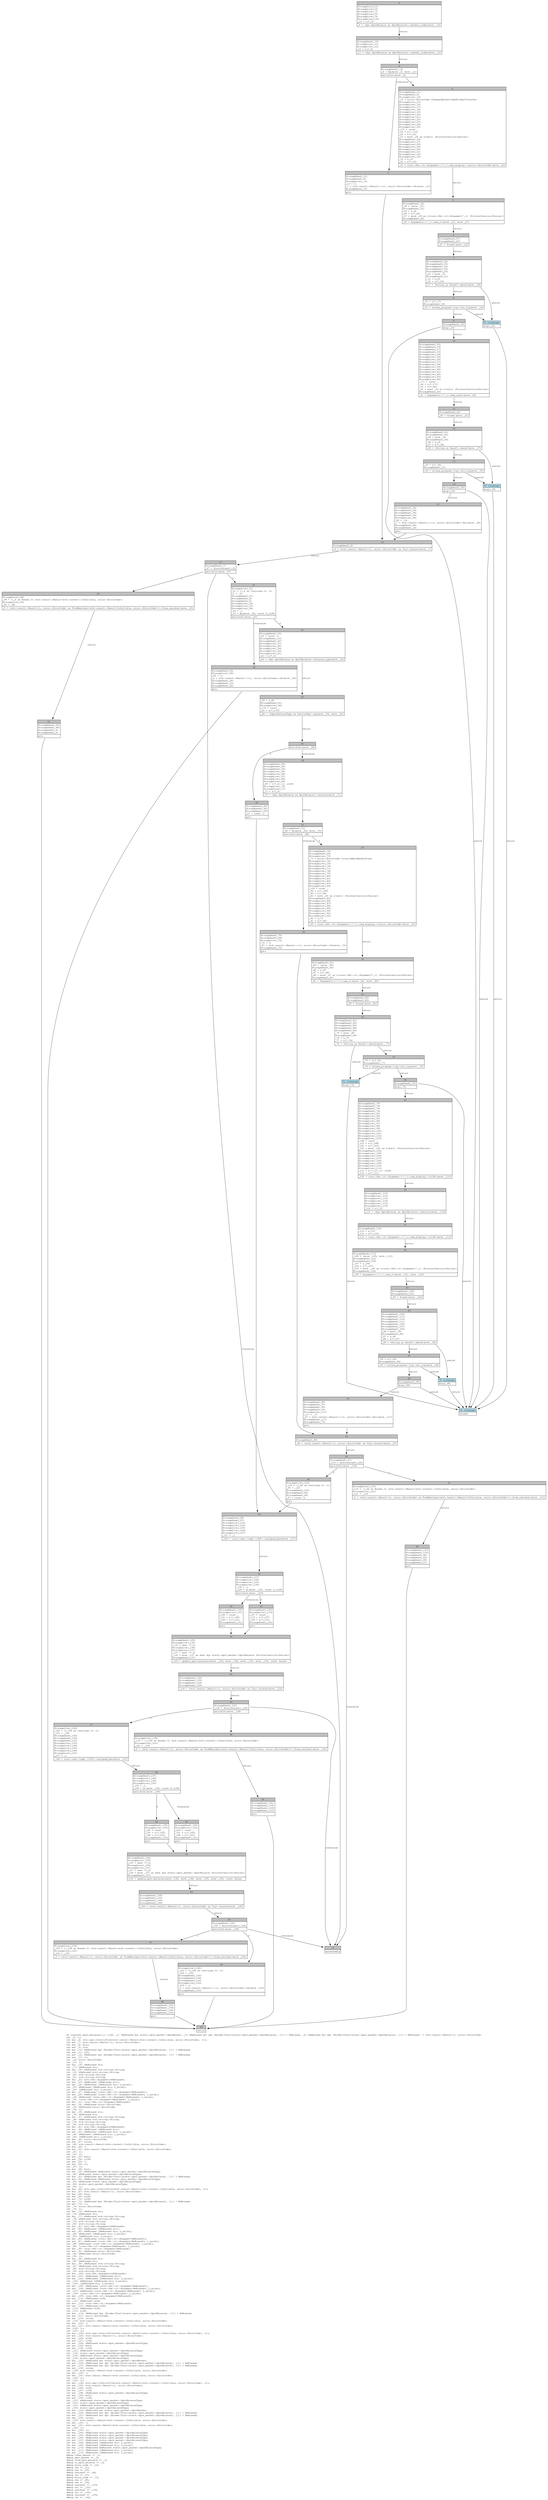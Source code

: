 digraph Mir_0_796 {
    graph [fontname="Courier, monospace"];
    node [fontname="Courier, monospace"];
    edge [fontname="Courier, monospace"];
    label=<fn transfer_spot_balances(_1: i128, _2: &amp;ReErased mut state::spot_market::SpotMarket, _3: &amp;ReErased mut dyn [Binder(Trait(state::spot_market::SpotBalance), [])] + ReErased, _4: &amp;ReErased mut dyn [Binder(Trait(state::spot_market::SpotBalance), [])] + ReErased) -&gt; std::result::Result&lt;(), error::ErrorCode&gt;<br align="left"/>let _5: ();<br align="left"/>let mut _6: std::ops::ControlFlow&lt;std::result::Result&lt;std::convert::Infallible, error::ErrorCode&gt;, ()&gt;;<br align="left"/>let mut _7: std::result::Result&lt;(), error::ErrorCode&gt;;<br align="left"/>let mut _8: bool;<br align="left"/>let mut _9: u16;<br align="left"/>let mut _10: &amp;ReErased dyn [Binder(Trait(state::spot_market::SpotBalance), [])] + ReErased;<br align="left"/>let mut _11: u16;<br align="left"/>let mut _12: &amp;ReErased dyn [Binder(Trait(state::spot_market::SpotBalance), [])] + ReErased;<br align="left"/>let mut _13: ();<br align="left"/>let _14: error::ErrorCode;<br align="left"/>let _15: ();<br align="left"/>let mut _16: &amp;ReErased str;<br align="left"/>let _17: &amp;ReErased str;<br align="left"/>let mut _18: &amp;ReErased std::string::String;<br align="left"/>let _19: &amp;ReErased std::string::String;<br align="left"/>let _20: std::string::String;<br align="left"/>let _21: std::string::String;<br align="left"/>let mut _22: std::fmt::Arguments&lt;ReErased&gt;;<br align="left"/>let mut _23: &amp;ReErased [&amp;ReErased str];<br align="left"/>let mut _24: &amp;ReErased [&amp;ReErased str; 2_usize];<br align="left"/>let _25: &amp;ReErased [&amp;ReErased str; 2_usize];<br align="left"/>let _26: [&amp;ReErased str; 2_usize];<br align="left"/>let mut _27: &amp;ReErased [core::fmt::rt::Argument&lt;ReErased&gt;];<br align="left"/>let mut _28: &amp;ReErased [core::fmt::rt::Argument&lt;ReErased&gt;; 1_usize];<br align="left"/>let _29: &amp;ReErased [core::fmt::rt::Argument&lt;ReErased&gt;; 1_usize];<br align="left"/>let _30: [core::fmt::rt::Argument&lt;ReErased&gt;; 1_usize];<br align="left"/>let mut _31: core::fmt::rt::Argument&lt;ReErased&gt;;<br align="left"/>let mut _32: &amp;ReErased error::ErrorCode;<br align="left"/>let _33: &amp;ReErased error::ErrorCode;<br align="left"/>let _34: ();<br align="left"/>let mut _35: &amp;ReErased str;<br align="left"/>let _36: &amp;ReErased str;<br align="left"/>let mut _37: &amp;ReErased std::string::String;<br align="left"/>let _38: &amp;ReErased std::string::String;<br align="left"/>let _39: std::string::String;<br align="left"/>let _40: std::string::String;<br align="left"/>let mut _41: std::fmt::Arguments&lt;ReErased&gt;;<br align="left"/>let mut _42: &amp;ReErased [&amp;ReErased str];<br align="left"/>let mut _43: &amp;ReErased [&amp;ReErased str; 1_usize];<br align="left"/>let _44: &amp;ReErased [&amp;ReErased str; 1_usize];<br align="left"/>let _45: [&amp;ReErased str; 1_usize];<br align="left"/>let mut _46: error::ErrorCode;<br align="left"/>let mut _47: isize;<br align="left"/>let _48: std::result::Result&lt;std::convert::Infallible, error::ErrorCode&gt;;<br align="left"/>let mut _49: !;<br align="left"/>let mut _50: std::result::Result&lt;std::convert::Infallible, error::ErrorCode&gt;;<br align="left"/>let _51: ();<br align="left"/>let _52: ();<br align="left"/>let mut _53: bool;<br align="left"/>let mut _54: i128;<br align="left"/>let mut _55: !;<br align="left"/>let mut _56: ();<br align="left"/>let _57: ();<br align="left"/>let mut _58: bool;<br align="left"/>let mut _59: &amp;ReErased &amp;ReErased state::spot_market::SpotBalanceType;<br align="left"/>let _60: &amp;ReErased state::spot_market::SpotBalanceType;<br align="left"/>let mut _61: &amp;ReErased dyn [Binder(Trait(state::spot_market::SpotBalance), [])] + ReErased;<br align="left"/>let mut _62: &amp;ReErased &amp;ReErased state::spot_market::SpotBalanceType;<br align="left"/>let _63: &amp;ReErased state::spot_market::SpotBalanceType;<br align="left"/>let _64: state::spot_market::SpotBalanceType;<br align="left"/>let _65: ();<br align="left"/>let mut _66: std::ops::ControlFlow&lt;std::result::Result&lt;std::convert::Infallible, error::ErrorCode&gt;, ()&gt;;<br align="left"/>let mut _67: std::result::Result&lt;(), error::ErrorCode&gt;;<br align="left"/>let mut _68: bool;<br align="left"/>let mut _69: u128;<br align="left"/>let mut _70: u128;<br align="left"/>let mut _71: &amp;ReErased dyn [Binder(Trait(state::spot_market::SpotBalance), [])] + ReErased;<br align="left"/>let mut _72: ();<br align="left"/>let _73: error::ErrorCode;<br align="left"/>let _74: ();<br align="left"/>let mut _75: &amp;ReErased str;<br align="left"/>let _76: &amp;ReErased str;<br align="left"/>let mut _77: &amp;ReErased std::string::String;<br align="left"/>let _78: &amp;ReErased std::string::String;<br align="left"/>let _79: std::string::String;<br align="left"/>let _80: std::string::String;<br align="left"/>let mut _81: std::fmt::Arguments&lt;ReErased&gt;;<br align="left"/>let mut _82: &amp;ReErased [&amp;ReErased str];<br align="left"/>let mut _83: &amp;ReErased [&amp;ReErased str; 2_usize];<br align="left"/>let _84: &amp;ReErased [&amp;ReErased str; 2_usize];<br align="left"/>let _85: [&amp;ReErased str; 2_usize];<br align="left"/>let mut _86: &amp;ReErased [core::fmt::rt::Argument&lt;ReErased&gt;];<br align="left"/>let mut _87: &amp;ReErased [core::fmt::rt::Argument&lt;ReErased&gt;; 1_usize];<br align="left"/>let _88: &amp;ReErased [core::fmt::rt::Argument&lt;ReErased&gt;; 1_usize];<br align="left"/>let _89: [core::fmt::rt::Argument&lt;ReErased&gt;; 1_usize];<br align="left"/>let mut _90: core::fmt::rt::Argument&lt;ReErased&gt;;<br align="left"/>let mut _91: &amp;ReErased error::ErrorCode;<br align="left"/>let _92: &amp;ReErased error::ErrorCode;<br align="left"/>let _93: ();<br align="left"/>let mut _94: &amp;ReErased str;<br align="left"/>let _95: &amp;ReErased str;<br align="left"/>let mut _96: &amp;ReErased std::string::String;<br align="left"/>let _97: &amp;ReErased std::string::String;<br align="left"/>let _98: std::string::String;<br align="left"/>let _99: std::string::String;<br align="left"/>let mut _100: std::fmt::Arguments&lt;ReErased&gt;;<br align="left"/>let mut _101: &amp;ReErased [&amp;ReErased str];<br align="left"/>let mut _102: &amp;ReErased [&amp;ReErased str; 2_usize];<br align="left"/>let _103: &amp;ReErased [&amp;ReErased str; 2_usize];<br align="left"/>let _104: [&amp;ReErased str; 2_usize];<br align="left"/>let mut _105: &amp;ReErased [core::fmt::rt::Argument&lt;ReErased&gt;];<br align="left"/>let mut _106: &amp;ReErased [core::fmt::rt::Argument&lt;ReErased&gt;; 2_usize];<br align="left"/>let _107: &amp;ReErased [core::fmt::rt::Argument&lt;ReErased&gt;; 2_usize];<br align="left"/>let _108: [core::fmt::rt::Argument&lt;ReErased&gt;; 2_usize];<br align="left"/>let mut _109: core::fmt::rt::Argument&lt;ReErased&gt;;<br align="left"/>let mut _110: &amp;ReErased u128;<br align="left"/>let _111: &amp;ReErased u128;<br align="left"/>let mut _112: core::fmt::rt::Argument&lt;ReErased&gt;;<br align="left"/>let mut _113: &amp;ReErased u128;<br align="left"/>let _114: &amp;ReErased u128;<br align="left"/>let _115: u128;<br align="left"/>let mut _116: &amp;ReErased dyn [Binder(Trait(state::spot_market::SpotBalance), [])] + ReErased;<br align="left"/>let mut _117: error::ErrorCode;<br align="left"/>let mut _118: isize;<br align="left"/>let _119: std::result::Result&lt;std::convert::Infallible, error::ErrorCode&gt;;<br align="left"/>let mut _120: !;<br align="left"/>let mut _121: std::result::Result&lt;std::convert::Infallible, error::ErrorCode&gt;;<br align="left"/>let _122: ();<br align="left"/>let _123: ();<br align="left"/>let mut _124: std::ops::ControlFlow&lt;std::result::Result&lt;std::convert::Infallible, error::ErrorCode&gt;, ()&gt;;<br align="left"/>let mut _125: std::result::Result&lt;(), error::ErrorCode&gt;;<br align="left"/>let mut _126: u128;<br align="left"/>let mut _127: i128;<br align="left"/>let mut _128: &amp;ReErased state::spot_market::SpotBalanceType;<br align="left"/>let mut _129: bool;<br align="left"/>let mut _130: i128;<br align="left"/>let _131: &amp;ReErased state::spot_market::SpotBalanceType;<br align="left"/>let _132: state::spot_market::SpotBalanceType;<br align="left"/>let _133: &amp;ReErased state::spot_market::SpotBalanceType;<br align="left"/>let _134: state::spot_market::SpotBalanceType;<br align="left"/>let mut _135: &amp;ReErased mut state::spot_market::SpotMarket;<br align="left"/>let mut _136: &amp;ReErased mut dyn [Binder(Trait(state::spot_market::SpotBalance), [])] + ReErased;<br align="left"/>let mut _137: &amp;ReErased mut dyn [Binder(Trait(state::spot_market::SpotBalance), [])] + ReErased;<br align="left"/>let mut _138: isize;<br align="left"/>let _139: std::result::Result&lt;std::convert::Infallible, error::ErrorCode&gt;;<br align="left"/>let mut _140: !;<br align="left"/>let mut _141: std::result::Result&lt;std::convert::Infallible, error::ErrorCode&gt;;<br align="left"/>let _142: ();<br align="left"/>let _143: ();<br align="left"/>let mut _144: std::ops::ControlFlow&lt;std::result::Result&lt;std::convert::Infallible, error::ErrorCode&gt;, ()&gt;;<br align="left"/>let mut _145: std::result::Result&lt;(), error::ErrorCode&gt;;<br align="left"/>let mut _146: u128;<br align="left"/>let mut _147: i128;<br align="left"/>let mut _148: &amp;ReErased state::spot_market::SpotBalanceType;<br align="left"/>let mut _149: bool;<br align="left"/>let mut _150: i128;<br align="left"/>let _151: &amp;ReErased state::spot_market::SpotBalanceType;<br align="left"/>let _152: state::spot_market::SpotBalanceType;<br align="left"/>let _153: &amp;ReErased state::spot_market::SpotBalanceType;<br align="left"/>let _154: state::spot_market::SpotBalanceType;<br align="left"/>let mut _155: &amp;ReErased mut state::spot_market::SpotMarket;<br align="left"/>let mut _156: &amp;ReErased mut dyn [Binder(Trait(state::spot_market::SpotBalance), [])] + ReErased;<br align="left"/>let mut _157: &amp;ReErased mut dyn [Binder(Trait(state::spot_market::SpotBalance), [])] + ReErased;<br align="left"/>let mut _158: isize;<br align="left"/>let _159: std::result::Result&lt;std::convert::Infallible, error::ErrorCode&gt;;<br align="left"/>let mut _160: !;<br align="left"/>let mut _161: std::result::Result&lt;std::convert::Infallible, error::ErrorCode&gt;;<br align="left"/>let _162: ();<br align="left"/>let mut _163: ();<br align="left"/>let mut _164: &amp;ReErased state::spot_market::SpotBalanceType;<br align="left"/>let mut _165: &amp;ReErased state::spot_market::SpotBalanceType;<br align="left"/>let mut _166: &amp;ReErased state::spot_market::SpotBalanceType;<br align="left"/>let mut _167: &amp;ReErased state::spot_market::SpotBalanceType;<br align="left"/>let mut _168: &amp;ReErased [&amp;ReErased str; 2_usize];<br align="left"/>let mut _169: &amp;ReErased [&amp;ReErased str; 2_usize];<br align="left"/>let mut _170: &amp;ReErased &amp;ReErased state::spot_market::SpotBalanceType;<br align="left"/>let mut _171: &amp;ReErased [&amp;ReErased str; 1_usize];<br align="left"/>let mut _172: &amp;ReErased [&amp;ReErased str; 2_usize];<br align="left"/>debug token_amount =&gt; _1;<br align="left"/>debug spot_market =&gt; _2;<br align="left"/>debug from_spot_balance =&gt; _3;<br align="left"/>debug to_spot_balance =&gt; _4;<br align="left"/>debug error_code =&gt; _14;<br align="left"/>debug res =&gt; _21;<br align="left"/>debug res =&gt; _40;<br align="left"/>debug residual =&gt; _48;<br align="left"/>debug val =&gt; _51;<br align="left"/>debug error_code =&gt; _73;<br align="left"/>debug res =&gt; _80;<br align="left"/>debug res =&gt; _99;<br align="left"/>debug residual =&gt; _119;<br align="left"/>debug val =&gt; _122;<br align="left"/>debug residual =&gt; _139;<br align="left"/>debug val =&gt; _142;<br align="left"/>debug residual =&gt; _159;<br align="left"/>debug val =&gt; _162;<br align="left"/>>;
    bb0__0_796 [shape="none", label=<<table border="0" cellborder="1" cellspacing="0"><tr><td bgcolor="gray" align="center" colspan="1">0</td></tr><tr><td align="left" balign="left">StorageLive(_5)<br/>StorageLive(_6)<br/>StorageLive(_7)<br/>StorageLive(_8)<br/>StorageLive(_9)<br/>StorageLive(_10)<br/>_10 = &amp;(*_3)<br/></td></tr><tr><td align="left">_9 = &lt;dyn SpotBalance as SpotBalance&gt;::market_index(move _10)</td></tr></table>>];
    bb1__0_796 [shape="none", label=<<table border="0" cellborder="1" cellspacing="0"><tr><td bgcolor="gray" align="center" colspan="1">1</td></tr><tr><td align="left" balign="left">StorageDead(_10)<br/>StorageLive(_11)<br/>StorageLive(_12)<br/>_12 = &amp;(*_4)<br/></td></tr><tr><td align="left">_11 = &lt;dyn SpotBalance as SpotBalance&gt;::market_index(move _12)</td></tr></table>>];
    bb2__0_796 [shape="none", label=<<table border="0" cellborder="1" cellspacing="0"><tr><td bgcolor="gray" align="center" colspan="1">2</td></tr><tr><td align="left" balign="left">StorageDead(_12)<br/>_8 = Eq(move _9, move _11)<br/></td></tr><tr><td align="left">switchInt(move _8)</td></tr></table>>];
    bb3__0_796 [shape="none", label=<<table border="0" cellborder="1" cellspacing="0"><tr><td bgcolor="gray" align="center" colspan="1">3</td></tr><tr><td align="left" balign="left">StorageDead(_11)<br/>StorageDead(_9)<br/>StorageLive(_13)<br/>_13 = ()<br/>_7 = std::result::Result::&lt;(), error::ErrorCode&gt;::Ok(move _13)<br/>StorageDead(_13)<br/></td></tr><tr><td align="left">goto</td></tr></table>>];
    bb4__0_796 [shape="none", label=<<table border="0" cellborder="1" cellspacing="0"><tr><td bgcolor="gray" align="center" colspan="1">4</td></tr><tr><td align="left" balign="left">StorageDead(_11)<br/>StorageDead(_9)<br/>StorageLive(_14)<br/>_14 = error::ErrorCode::UnequalMarketIndexForSpotTransfer<br/>StorageLive(_15)<br/>StorageLive(_16)<br/>StorageLive(_17)<br/>StorageLive(_18)<br/>StorageLive(_19)<br/>StorageLive(_20)<br/>StorageLive(_21)<br/>StorageLive(_22)<br/>StorageLive(_23)<br/>StorageLive(_24)<br/>StorageLive(_25)<br/>_172 = const _<br/>_25 = &amp;(*_172)<br/>_24 = &amp;(*_25)<br/>_23 = move _24 as &amp;[&amp;str] (PointerCoercion(Unsize))<br/>StorageDead(_24)<br/>StorageLive(_27)<br/>StorageLive(_28)<br/>StorageLive(_29)<br/>StorageLive(_30)<br/>StorageLive(_31)<br/>StorageLive(_32)<br/>StorageLive(_33)<br/>_33 = &amp;_14<br/>_32 = &amp;(*_33)<br/></td></tr><tr><td align="left">_31 = core::fmt::rt::Argument::&lt;'_&gt;::new_display::&lt;error::ErrorCode&gt;(move _32)</td></tr></table>>];
    bb5__0_796 [shape="none", label=<<table border="0" cellborder="1" cellspacing="0"><tr><td bgcolor="gray" align="center" colspan="1">5</td></tr><tr><td align="left" balign="left">StorageDead(_32)<br/>_30 = [move _31]<br/>StorageDead(_31)<br/>_29 = &amp;_30<br/>_28 = &amp;(*_29)<br/>_27 = move _28 as &amp;[core::fmt::rt::Argument&lt;'_&gt;] (PointerCoercion(Unsize))<br/>StorageDead(_28)<br/></td></tr><tr><td align="left">_22 = Arguments::&lt;'_&gt;::new_v1(move _23, move _27)</td></tr></table>>];
    bb6__0_796 [shape="none", label=<<table border="0" cellborder="1" cellspacing="0"><tr><td bgcolor="gray" align="center" colspan="1">6</td></tr><tr><td align="left" balign="left">StorageDead(_27)<br/>StorageDead(_23)<br/></td></tr><tr><td align="left">_21 = format(move _22)</td></tr></table>>];
    bb7__0_796 [shape="none", label=<<table border="0" cellborder="1" cellspacing="0"><tr><td bgcolor="gray" align="center" colspan="1">7</td></tr><tr><td align="left" balign="left">StorageDead(_22)<br/>StorageDead(_33)<br/>StorageDead(_30)<br/>StorageDead(_29)<br/>StorageDead(_25)<br/>_20 = move _21<br/>StorageDead(_21)<br/>_19 = &amp;_20<br/>_18 = &amp;(*_19)<br/></td></tr><tr><td align="left">_17 = &lt;String as Deref&gt;::deref(move _18)</td></tr></table>>];
    bb8__0_796 [shape="none", label=<<table border="0" cellborder="1" cellspacing="0"><tr><td bgcolor="gray" align="center" colspan="1">8</td></tr><tr><td align="left" balign="left">_16 = &amp;(*_17)<br/>StorageDead(_18)<br/></td></tr><tr><td align="left">_15 = solana_program::log::sol_log(move _16)</td></tr></table>>];
    bb9__0_796 [shape="none", label=<<table border="0" cellborder="1" cellspacing="0"><tr><td bgcolor="gray" align="center" colspan="1">9</td></tr><tr><td align="left" balign="left">StorageDead(_16)<br/></td></tr><tr><td align="left">drop(_20)</td></tr></table>>];
    bb10__0_796 [shape="none", label=<<table border="0" cellborder="1" cellspacing="0"><tr><td bgcolor="gray" align="center" colspan="1">10</td></tr><tr><td align="left" balign="left">StorageDead(_20)<br/>StorageDead(_19)<br/>StorageDead(_17)<br/>StorageDead(_15)<br/>StorageLive(_34)<br/>StorageLive(_35)<br/>StorageLive(_36)<br/>StorageLive(_37)<br/>StorageLive(_38)<br/>StorageLive(_39)<br/>StorageLive(_40)<br/>StorageLive(_41)<br/>StorageLive(_42)<br/>StorageLive(_43)<br/>StorageLive(_44)<br/>_171 = const _<br/>_44 = &amp;(*_171)<br/>_43 = &amp;(*_44)<br/>_42 = move _43 as &amp;[&amp;str] (PointerCoercion(Unsize))<br/>StorageDead(_43)<br/></td></tr><tr><td align="left">_41 = Arguments::&lt;'_&gt;::new_const(move _42)</td></tr></table>>];
    bb11__0_796 [shape="none", label=<<table border="0" cellborder="1" cellspacing="0"><tr><td bgcolor="gray" align="center" colspan="1">11</td></tr><tr><td align="left" balign="left">StorageDead(_42)<br/></td></tr><tr><td align="left">_40 = format(move _41)</td></tr></table>>];
    bb12__0_796 [shape="none", label=<<table border="0" cellborder="1" cellspacing="0"><tr><td bgcolor="gray" align="center" colspan="1">12</td></tr><tr><td align="left" balign="left">StorageDead(_41)<br/>StorageDead(_44)<br/>_39 = move _40<br/>StorageDead(_40)<br/>_38 = &amp;_39<br/>_37 = &amp;(*_38)<br/></td></tr><tr><td align="left">_36 = &lt;String as Deref&gt;::deref(move _37)</td></tr></table>>];
    bb13__0_796 [shape="none", label=<<table border="0" cellborder="1" cellspacing="0"><tr><td bgcolor="gray" align="center" colspan="1">13</td></tr><tr><td align="left" balign="left">_35 = &amp;(*_36)<br/>StorageDead(_37)<br/></td></tr><tr><td align="left">_34 = solana_program::log::sol_log(move _35)</td></tr></table>>];
    bb14__0_796 [shape="none", label=<<table border="0" cellborder="1" cellspacing="0"><tr><td bgcolor="gray" align="center" colspan="1">14</td></tr><tr><td align="left" balign="left">StorageDead(_35)<br/></td></tr><tr><td align="left">drop(_39)</td></tr></table>>];
    bb15__0_796 [shape="none", label=<<table border="0" cellborder="1" cellspacing="0"><tr><td bgcolor="gray" align="center" colspan="1">15</td></tr><tr><td align="left" balign="left">StorageDead(_39)<br/>StorageDead(_38)<br/>StorageDead(_36)<br/>StorageDead(_34)<br/>StorageLive(_46)<br/>_46 = _14<br/>_7 = std::result::Result::&lt;(), error::ErrorCode&gt;::Err(move _46)<br/>StorageDead(_46)<br/>StorageDead(_14)<br/></td></tr><tr><td align="left">goto</td></tr></table>>];
    bb16__0_796 [shape="none", label=<<table border="0" cellborder="1" cellspacing="0"><tr><td bgcolor="gray" align="center" colspan="1">16</td></tr><tr><td align="left" balign="left">StorageDead(_8)<br/></td></tr><tr><td align="left">_6 = &lt;std::result::Result&lt;(), error::ErrorCode&gt; as Try&gt;::branch(move _7)</td></tr></table>>];
    bb17__0_796 [shape="none", label=<<table border="0" cellborder="1" cellspacing="0"><tr><td bgcolor="gray" align="center" colspan="1">17</td></tr><tr><td align="left" balign="left">StorageDead(_7)<br/>_47 = discriminant(_6)<br/></td></tr><tr><td align="left">switchInt(move _47)</td></tr></table>>];
    bb18__0_796 [shape="none", label=<<table border="0" cellborder="1" cellspacing="0"><tr><td bgcolor="gray" align="center" colspan="1">18</td></tr><tr><td align="left" balign="left">StorageLive(_51)<br/>_51 = ((_6 as Continue).0: ())<br/>_5 = _51<br/>StorageDead(_51)<br/>StorageDead(_6)<br/>StorageDead(_5)<br/>StorageLive(_52)<br/>StorageLive(_53)<br/>StorageLive(_54)<br/>_54 = _1<br/>_53 = Eq(move _54, const 0_i128)<br/></td></tr><tr><td align="left">switchInt(move _53)</td></tr></table>>];
    bb19__0_796 [shape="none", label=<<table border="0" cellborder="1" cellspacing="0"><tr><td bgcolor="gray" align="center" colspan="1">19</td></tr><tr><td align="left">unreachable</td></tr></table>>];
    bb20__0_796 [shape="none", label=<<table border="0" cellborder="1" cellspacing="0"><tr><td bgcolor="gray" align="center" colspan="1">20</td></tr><tr><td align="left" balign="left">StorageLive(_48)<br/>_48 = ((_6 as Break).0: std::result::Result&lt;std::convert::Infallible, error::ErrorCode&gt;)<br/>StorageLive(_50)<br/>_50 = _48<br/></td></tr><tr><td align="left">_0 = &lt;std::result::Result&lt;(), error::ErrorCode&gt; as FromResidual&lt;std::result::Result&lt;Infallible, error::ErrorCode&gt;&gt;&gt;::from_residual(move _50)</td></tr></table>>];
    bb21__0_796 [shape="none", label=<<table border="0" cellborder="1" cellspacing="0"><tr><td bgcolor="gray" align="center" colspan="1">21</td></tr><tr><td align="left" balign="left">StorageDead(_50)<br/>StorageDead(_48)<br/>StorageDead(_6)<br/>StorageDead(_5)<br/></td></tr><tr><td align="left">goto</td></tr></table>>];
    bb22__0_796 [shape="none", label=<<table border="0" cellborder="1" cellspacing="0"><tr><td bgcolor="gray" align="center" colspan="1">22</td></tr><tr><td align="left" balign="left">StorageDead(_54)<br/>StorageLive(_56)<br/>_56 = ()<br/>_0 = std::result::Result::&lt;(), error::ErrorCode&gt;::Ok(move _56)<br/>StorageDead(_56)<br/>StorageDead(_53)<br/>StorageDead(_52)<br/></td></tr><tr><td align="left">goto</td></tr></table>>];
    bb23__0_796 [shape="none", label=<<table border="0" cellborder="1" cellspacing="0"><tr><td bgcolor="gray" align="center" colspan="1">23</td></tr><tr><td align="left" balign="left">StorageDead(_54)<br/>_52 = const ()<br/>StorageDead(_53)<br/>StorageDead(_52)<br/>StorageLive(_57)<br/>StorageLive(_58)<br/>StorageLive(_59)<br/>StorageLive(_60)<br/>StorageLive(_61)<br/>_61 = &amp;(*_3)<br/></td></tr><tr><td align="left">_60 = &lt;dyn SpotBalance as SpotBalance&gt;::balance_type(move _61)</td></tr></table>>];
    bb24__0_796 [shape="none", label=<<table border="0" cellborder="1" cellspacing="0"><tr><td bgcolor="gray" align="center" colspan="1">24</td></tr><tr><td align="left" balign="left">_59 = &amp;_60<br/>StorageDead(_61)<br/>StorageLive(_62)<br/>_170 = const _<br/>_62 = &amp;(*_170)<br/></td></tr><tr><td align="left">_58 = &lt;&amp;SpotBalanceType as PartialEq&gt;::eq(move _59, move _62)</td></tr></table>>];
    bb25__0_796 [shape="none", label=<<table border="0" cellborder="1" cellspacing="0"><tr><td bgcolor="gray" align="center" colspan="1">25</td></tr><tr><td align="left">switchInt(move _58)</td></tr></table>>];
    bb26__0_796 [shape="none", label=<<table border="0" cellborder="1" cellspacing="0"><tr><td bgcolor="gray" align="center" colspan="1">26</td></tr><tr><td align="left" balign="left">StorageDead(_62)<br/>StorageDead(_60)<br/>StorageDead(_59)<br/>StorageLive(_65)<br/>StorageLive(_66)<br/>StorageLive(_67)<br/>StorageLive(_68)<br/>StorageLive(_69)<br/>_69 = ((*_2).11: u128)<br/>StorageLive(_70)<br/>StorageLive(_71)<br/>_71 = &amp;(*_3)<br/></td></tr><tr><td align="left">_70 = &lt;dyn SpotBalance as SpotBalance&gt;::balance(move _71)</td></tr></table>>];
    bb27__0_796 [shape="none", label=<<table border="0" cellborder="1" cellspacing="0"><tr><td bgcolor="gray" align="center" colspan="1">27</td></tr><tr><td align="left" balign="left">StorageDead(_71)<br/>_68 = Ge(move _69, move _70)<br/></td></tr><tr><td align="left">switchInt(move _68)</td></tr></table>>];
    bb28__0_796 [shape="none", label=<<table border="0" cellborder="1" cellspacing="0"><tr><td bgcolor="gray" align="center" colspan="1">28</td></tr><tr><td align="left" balign="left">StorageDead(_70)<br/>StorageDead(_69)<br/>StorageLive(_72)<br/>_72 = ()<br/>_67 = std::result::Result::&lt;(), error::ErrorCode&gt;::Ok(move _72)<br/>StorageDead(_72)<br/></td></tr><tr><td align="left">goto</td></tr></table>>];
    bb29__0_796 [shape="none", label=<<table border="0" cellborder="1" cellspacing="0"><tr><td bgcolor="gray" align="center" colspan="1">29</td></tr><tr><td align="left" balign="left">StorageDead(_70)<br/>StorageDead(_69)<br/>StorageLive(_73)<br/>_73 = error::ErrorCode::InvalidSpotMarketState<br/>StorageLive(_74)<br/>StorageLive(_75)<br/>StorageLive(_76)<br/>StorageLive(_77)<br/>StorageLive(_78)<br/>StorageLive(_79)<br/>StorageLive(_80)<br/>StorageLive(_81)<br/>StorageLive(_82)<br/>StorageLive(_83)<br/>StorageLive(_84)<br/>_169 = const _<br/>_84 = &amp;(*_169)<br/>_83 = &amp;(*_84)<br/>_82 = move _83 as &amp;[&amp;str] (PointerCoercion(Unsize))<br/>StorageDead(_83)<br/>StorageLive(_86)<br/>StorageLive(_87)<br/>StorageLive(_88)<br/>StorageLive(_89)<br/>StorageLive(_90)<br/>StorageLive(_91)<br/>StorageLive(_92)<br/>_92 = &amp;_73<br/>_91 = &amp;(*_92)<br/></td></tr><tr><td align="left">_90 = core::fmt::rt::Argument::&lt;'_&gt;::new_display::&lt;error::ErrorCode&gt;(move _91)</td></tr></table>>];
    bb30__0_796 [shape="none", label=<<table border="0" cellborder="1" cellspacing="0"><tr><td bgcolor="gray" align="center" colspan="1">30</td></tr><tr><td align="left" balign="left">StorageDead(_91)<br/>_89 = [move _90]<br/>StorageDead(_90)<br/>_88 = &amp;_89<br/>_87 = &amp;(*_88)<br/>_86 = move _87 as &amp;[core::fmt::rt::Argument&lt;'_&gt;] (PointerCoercion(Unsize))<br/>StorageDead(_87)<br/></td></tr><tr><td align="left">_81 = Arguments::&lt;'_&gt;::new_v1(move _82, move _86)</td></tr></table>>];
    bb31__0_796 [shape="none", label=<<table border="0" cellborder="1" cellspacing="0"><tr><td bgcolor="gray" align="center" colspan="1">31</td></tr><tr><td align="left" balign="left">StorageDead(_86)<br/>StorageDead(_82)<br/></td></tr><tr><td align="left">_80 = format(move _81)</td></tr></table>>];
    bb32__0_796 [shape="none", label=<<table border="0" cellborder="1" cellspacing="0"><tr><td bgcolor="gray" align="center" colspan="1">32</td></tr><tr><td align="left" balign="left">StorageDead(_81)<br/>StorageDead(_92)<br/>StorageDead(_89)<br/>StorageDead(_88)<br/>StorageDead(_84)<br/>_79 = move _80<br/>StorageDead(_80)<br/>_78 = &amp;_79<br/>_77 = &amp;(*_78)<br/></td></tr><tr><td align="left">_76 = &lt;String as Deref&gt;::deref(move _77)</td></tr></table>>];
    bb33__0_796 [shape="none", label=<<table border="0" cellborder="1" cellspacing="0"><tr><td bgcolor="gray" align="center" colspan="1">33</td></tr><tr><td align="left" balign="left">_75 = &amp;(*_76)<br/>StorageDead(_77)<br/></td></tr><tr><td align="left">_74 = solana_program::log::sol_log(move _75)</td></tr></table>>];
    bb34__0_796 [shape="none", label=<<table border="0" cellborder="1" cellspacing="0"><tr><td bgcolor="gray" align="center" colspan="1">34</td></tr><tr><td align="left" balign="left">StorageDead(_75)<br/></td></tr><tr><td align="left">drop(_79)</td></tr></table>>];
    bb35__0_796 [shape="none", label=<<table border="0" cellborder="1" cellspacing="0"><tr><td bgcolor="gray" align="center" colspan="1">35</td></tr><tr><td align="left" balign="left">StorageDead(_79)<br/>StorageDead(_78)<br/>StorageDead(_76)<br/>StorageDead(_74)<br/>StorageLive(_93)<br/>StorageLive(_94)<br/>StorageLive(_95)<br/>StorageLive(_96)<br/>StorageLive(_97)<br/>StorageLive(_98)<br/>StorageLive(_99)<br/>StorageLive(_100)<br/>StorageLive(_101)<br/>StorageLive(_102)<br/>StorageLive(_103)<br/>_168 = const _<br/>_103 = &amp;(*_168)<br/>_102 = &amp;(*_103)<br/>_101 = move _102 as &amp;[&amp;str] (PointerCoercion(Unsize))<br/>StorageDead(_102)<br/>StorageLive(_105)<br/>StorageLive(_106)<br/>StorageLive(_107)<br/>StorageLive(_108)<br/>StorageLive(_109)<br/>StorageLive(_110)<br/>StorageLive(_111)<br/>_111 = &amp;((*_2).11: u128)<br/>_110 = &amp;(*_111)<br/></td></tr><tr><td align="left">_109 = core::fmt::rt::Argument::&lt;'_&gt;::new_display::&lt;u128&gt;(move _110)</td></tr></table>>];
    bb36__0_796 [shape="none", label=<<table border="0" cellborder="1" cellspacing="0"><tr><td bgcolor="gray" align="center" colspan="1">36</td></tr><tr><td align="left" balign="left">StorageDead(_110)<br/>StorageLive(_112)<br/>StorageLive(_113)<br/>StorageLive(_114)<br/>StorageLive(_115)<br/>StorageLive(_116)<br/>_116 = &amp;(*_3)<br/></td></tr><tr><td align="left">_115 = &lt;dyn SpotBalance as SpotBalance&gt;::balance(move _116)</td></tr></table>>];
    bb37__0_796 [shape="none", label=<<table border="0" cellborder="1" cellspacing="0"><tr><td bgcolor="gray" align="center" colspan="1">37</td></tr><tr><td align="left" balign="left">StorageDead(_116)<br/>_114 = &amp;_115<br/>_113 = &amp;(*_114)<br/></td></tr><tr><td align="left">_112 = core::fmt::rt::Argument::&lt;'_&gt;::new_display::&lt;u128&gt;(move _113)</td></tr></table>>];
    bb38__0_796 [shape="none", label=<<table border="0" cellborder="1" cellspacing="0"><tr><td bgcolor="gray" align="center" colspan="1">38</td></tr><tr><td align="left" balign="left">StorageDead(_113)<br/>_108 = [move _109, move _112]<br/>StorageDead(_112)<br/>StorageDead(_109)<br/>_107 = &amp;_108<br/>_106 = &amp;(*_107)<br/>_105 = move _106 as &amp;[core::fmt::rt::Argument&lt;'_&gt;] (PointerCoercion(Unsize))<br/>StorageDead(_106)<br/></td></tr><tr><td align="left">_100 = Arguments::&lt;'_&gt;::new_v1(move _101, move _105)</td></tr></table>>];
    bb39__0_796 [shape="none", label=<<table border="0" cellborder="1" cellspacing="0"><tr><td bgcolor="gray" align="center" colspan="1">39</td></tr><tr><td align="left" balign="left">StorageDead(_105)<br/>StorageDead(_101)<br/></td></tr><tr><td align="left">_99 = format(move _100)</td></tr></table>>];
    bb40__0_796 [shape="none", label=<<table border="0" cellborder="1" cellspacing="0"><tr><td bgcolor="gray" align="center" colspan="1">40</td></tr><tr><td align="left" balign="left">StorageDead(_100)<br/>StorageDead(_115)<br/>StorageDead(_114)<br/>StorageDead(_111)<br/>StorageDead(_108)<br/>StorageDead(_107)<br/>StorageDead(_103)<br/>_98 = move _99<br/>StorageDead(_99)<br/>_97 = &amp;_98<br/>_96 = &amp;(*_97)<br/></td></tr><tr><td align="left">_95 = &lt;String as Deref&gt;::deref(move _96)</td></tr></table>>];
    bb41__0_796 [shape="none", label=<<table border="0" cellborder="1" cellspacing="0"><tr><td bgcolor="gray" align="center" colspan="1">41</td></tr><tr><td align="left" balign="left">_94 = &amp;(*_95)<br/>StorageDead(_96)<br/></td></tr><tr><td align="left">_93 = solana_program::log::sol_log(move _94)</td></tr></table>>];
    bb42__0_796 [shape="none", label=<<table border="0" cellborder="1" cellspacing="0"><tr><td bgcolor="gray" align="center" colspan="1">42</td></tr><tr><td align="left" balign="left">StorageDead(_94)<br/></td></tr><tr><td align="left">drop(_98)</td></tr></table>>];
    bb43__0_796 [shape="none", label=<<table border="0" cellborder="1" cellspacing="0"><tr><td bgcolor="gray" align="center" colspan="1">43</td></tr><tr><td align="left" balign="left">StorageDead(_98)<br/>StorageDead(_97)<br/>StorageDead(_95)<br/>StorageDead(_93)<br/>StorageLive(_117)<br/>_117 = _73<br/>_67 = std::result::Result::&lt;(), error::ErrorCode&gt;::Err(move _117)<br/>StorageDead(_117)<br/>StorageDead(_73)<br/></td></tr><tr><td align="left">goto</td></tr></table>>];
    bb44__0_796 [shape="none", label=<<table border="0" cellborder="1" cellspacing="0"><tr><td bgcolor="gray" align="center" colspan="1">44</td></tr><tr><td align="left" balign="left">StorageDead(_68)<br/></td></tr><tr><td align="left">_66 = &lt;std::result::Result&lt;(), error::ErrorCode&gt; as Try&gt;::branch(move _67)</td></tr></table>>];
    bb45__0_796 [shape="none", label=<<table border="0" cellborder="1" cellspacing="0"><tr><td bgcolor="gray" align="center" colspan="1">45</td></tr><tr><td align="left" balign="left">StorageDead(_67)<br/>_118 = discriminant(_66)<br/></td></tr><tr><td align="left">switchInt(move _118)</td></tr></table>>];
    bb46__0_796 [shape="none", label=<<table border="0" cellborder="1" cellspacing="0"><tr><td bgcolor="gray" align="center" colspan="1">46</td></tr><tr><td align="left" balign="left">StorageLive(_122)<br/>_122 = ((_66 as Continue).0: ())<br/>_65 = _122<br/>StorageDead(_122)<br/>StorageDead(_66)<br/>StorageDead(_65)<br/>_57 = const ()<br/></td></tr><tr><td align="left">goto</td></tr></table>>];
    bb47__0_796 [shape="none", label=<<table border="0" cellborder="1" cellspacing="0"><tr><td bgcolor="gray" align="center" colspan="1">47</td></tr><tr><td align="left" balign="left">StorageLive(_119)<br/>_119 = ((_66 as Break).0: std::result::Result&lt;std::convert::Infallible, error::ErrorCode&gt;)<br/>StorageLive(_121)<br/>_121 = _119<br/></td></tr><tr><td align="left">_0 = &lt;std::result::Result&lt;(), error::ErrorCode&gt; as FromResidual&lt;std::result::Result&lt;Infallible, error::ErrorCode&gt;&gt;&gt;::from_residual(move _121)</td></tr></table>>];
    bb48__0_796 [shape="none", label=<<table border="0" cellborder="1" cellspacing="0"><tr><td bgcolor="gray" align="center" colspan="1">48</td></tr><tr><td align="left" balign="left">StorageDead(_121)<br/>StorageDead(_119)<br/>StorageDead(_66)<br/>StorageDead(_65)<br/>StorageDead(_58)<br/>StorageDead(_57)<br/></td></tr><tr><td align="left">goto</td></tr></table>>];
    bb49__0_796 [shape="none", label=<<table border="0" cellborder="1" cellspacing="0"><tr><td bgcolor="gray" align="center" colspan="1">49</td></tr><tr><td align="left" balign="left">StorageDead(_62)<br/>StorageDead(_60)<br/>StorageDead(_59)<br/>_57 = const ()<br/></td></tr><tr><td align="left">goto</td></tr></table>>];
    bb50__0_796 [shape="none", label=<<table border="0" cellborder="1" cellspacing="0"><tr><td bgcolor="gray" align="center" colspan="1">50</td></tr><tr><td align="left" balign="left">StorageDead(_58)<br/>StorageDead(_57)<br/>StorageLive(_123)<br/>StorageLive(_124)<br/>StorageLive(_125)<br/>StorageLive(_126)<br/>StorageLive(_127)<br/>_127 = _1<br/></td></tr><tr><td align="left">_126 = core::num::&lt;impl i128&gt;::unsigned_abs(move _127)</td></tr></table>>];
    bb51__0_796 [shape="none", label=<<table border="0" cellborder="1" cellspacing="0"><tr><td bgcolor="gray" align="center" colspan="1">51</td></tr><tr><td align="left" balign="left">StorageDead(_127)<br/>StorageLive(_128)<br/>StorageLive(_129)<br/>StorageLive(_130)<br/>_130 = _1<br/>_129 = Lt(move _130, const 0_i128)<br/></td></tr><tr><td align="left">switchInt(move _129)</td></tr></table>>];
    bb52__0_796 [shape="none", label=<<table border="0" cellborder="1" cellspacing="0"><tr><td bgcolor="gray" align="center" colspan="1">52</td></tr><tr><td align="left" balign="left">StorageDead(_130)<br/>StorageLive(_131)<br/>_166 = const _<br/>_131 = &amp;(*_166)<br/>_128 = &amp;(*_131)<br/>StorageDead(_131)<br/></td></tr><tr><td align="left">goto</td></tr></table>>];
    bb53__0_796 [shape="none", label=<<table border="0" cellborder="1" cellspacing="0"><tr><td bgcolor="gray" align="center" colspan="1">53</td></tr><tr><td align="left" balign="left">StorageDead(_130)<br/>StorageLive(_133)<br/>_167 = const _<br/>_133 = &amp;(*_167)<br/>_128 = &amp;(*_133)<br/>StorageDead(_133)<br/></td></tr><tr><td align="left">goto</td></tr></table>>];
    bb54__0_796 [shape="none", label=<<table border="0" cellborder="1" cellspacing="0"><tr><td bgcolor="gray" align="center" colspan="1">54</td></tr><tr><td align="left" balign="left">StorageDead(_129)<br/>StorageLive(_135)<br/>_135 = &amp;mut (*_2)<br/>StorageLive(_136)<br/>StorageLive(_137)<br/>_137 = &amp;mut (*_3)<br/>_136 = move _137 as &amp;mut dyn state::spot_market::SpotBalance (PointerCoercion(Unsize))<br/>StorageDead(_137)<br/></td></tr><tr><td align="left">_125 = update_spot_balances(move _126, move _128, move _135, move _136, const false)</td></tr></table>>];
    bb55__0_796 [shape="none", label=<<table border="0" cellborder="1" cellspacing="0"><tr><td bgcolor="gray" align="center" colspan="1">55</td></tr><tr><td align="left" balign="left">StorageDead(_136)<br/>StorageDead(_135)<br/>StorageDead(_128)<br/>StorageDead(_126)<br/></td></tr><tr><td align="left">_124 = &lt;std::result::Result&lt;(), error::ErrorCode&gt; as Try&gt;::branch(move _125)</td></tr></table>>];
    bb56__0_796 [shape="none", label=<<table border="0" cellborder="1" cellspacing="0"><tr><td bgcolor="gray" align="center" colspan="1">56</td></tr><tr><td align="left" balign="left">StorageDead(_125)<br/>_138 = discriminant(_124)<br/></td></tr><tr><td align="left">switchInt(move _138)</td></tr></table>>];
    bb57__0_796 [shape="none", label=<<table border="0" cellborder="1" cellspacing="0"><tr><td bgcolor="gray" align="center" colspan="1">57</td></tr><tr><td align="left" balign="left">StorageLive(_142)<br/>_142 = ((_124 as Continue).0: ())<br/>_123 = _142<br/>StorageDead(_142)<br/>StorageDead(_124)<br/>StorageDead(_123)<br/>StorageLive(_143)<br/>StorageLive(_144)<br/>StorageLive(_145)<br/>StorageLive(_146)<br/>StorageLive(_147)<br/>_147 = _1<br/></td></tr><tr><td align="left">_146 = core::num::&lt;impl i128&gt;::unsigned_abs(move _147)</td></tr></table>>];
    bb58__0_796 [shape="none", label=<<table border="0" cellborder="1" cellspacing="0"><tr><td bgcolor="gray" align="center" colspan="1">58</td></tr><tr><td align="left" balign="left">StorageLive(_139)<br/>_139 = ((_124 as Break).0: std::result::Result&lt;std::convert::Infallible, error::ErrorCode&gt;)<br/>StorageLive(_141)<br/>_141 = _139<br/></td></tr><tr><td align="left">_0 = &lt;std::result::Result&lt;(), error::ErrorCode&gt; as FromResidual&lt;std::result::Result&lt;Infallible, error::ErrorCode&gt;&gt;&gt;::from_residual(move _141)</td></tr></table>>];
    bb59__0_796 [shape="none", label=<<table border="0" cellborder="1" cellspacing="0"><tr><td bgcolor="gray" align="center" colspan="1">59</td></tr><tr><td align="left" balign="left">StorageDead(_141)<br/>StorageDead(_139)<br/>StorageDead(_124)<br/>StorageDead(_123)<br/></td></tr><tr><td align="left">goto</td></tr></table>>];
    bb60__0_796 [shape="none", label=<<table border="0" cellborder="1" cellspacing="0"><tr><td bgcolor="gray" align="center" colspan="1">60</td></tr><tr><td align="left" balign="left">StorageDead(_147)<br/>StorageLive(_148)<br/>StorageLive(_149)<br/>StorageLive(_150)<br/>_150 = _1<br/>_149 = Lt(move _150, const 0_i128)<br/></td></tr><tr><td align="left">switchInt(move _149)</td></tr></table>>];
    bb61__0_796 [shape="none", label=<<table border="0" cellborder="1" cellspacing="0"><tr><td bgcolor="gray" align="center" colspan="1">61</td></tr><tr><td align="left" balign="left">StorageDead(_150)<br/>StorageLive(_151)<br/>_164 = const _<br/>_151 = &amp;(*_164)<br/>_148 = &amp;(*_151)<br/>StorageDead(_151)<br/></td></tr><tr><td align="left">goto</td></tr></table>>];
    bb62__0_796 [shape="none", label=<<table border="0" cellborder="1" cellspacing="0"><tr><td bgcolor="gray" align="center" colspan="1">62</td></tr><tr><td align="left" balign="left">StorageDead(_150)<br/>StorageLive(_153)<br/>_165 = const _<br/>_153 = &amp;(*_165)<br/>_148 = &amp;(*_153)<br/>StorageDead(_153)<br/></td></tr><tr><td align="left">goto</td></tr></table>>];
    bb63__0_796 [shape="none", label=<<table border="0" cellborder="1" cellspacing="0"><tr><td bgcolor="gray" align="center" colspan="1">63</td></tr><tr><td align="left" balign="left">StorageDead(_149)<br/>StorageLive(_155)<br/>_155 = &amp;mut (*_2)<br/>StorageLive(_156)<br/>StorageLive(_157)<br/>_157 = &amp;mut (*_4)<br/>_156 = move _157 as &amp;mut dyn state::spot_market::SpotBalance (PointerCoercion(Unsize))<br/>StorageDead(_157)<br/></td></tr><tr><td align="left">_145 = update_spot_balances(move _146, move _148, move _155, move _156, const false)</td></tr></table>>];
    bb64__0_796 [shape="none", label=<<table border="0" cellborder="1" cellspacing="0"><tr><td bgcolor="gray" align="center" colspan="1">64</td></tr><tr><td align="left" balign="left">StorageDead(_156)<br/>StorageDead(_155)<br/>StorageDead(_148)<br/>StorageDead(_146)<br/></td></tr><tr><td align="left">_144 = &lt;std::result::Result&lt;(), error::ErrorCode&gt; as Try&gt;::branch(move _145)</td></tr></table>>];
    bb65__0_796 [shape="none", label=<<table border="0" cellborder="1" cellspacing="0"><tr><td bgcolor="gray" align="center" colspan="1">65</td></tr><tr><td align="left" balign="left">StorageDead(_145)<br/>_158 = discriminant(_144)<br/></td></tr><tr><td align="left">switchInt(move _158)</td></tr></table>>];
    bb66__0_796 [shape="none", label=<<table border="0" cellborder="1" cellspacing="0"><tr><td bgcolor="gray" align="center" colspan="1">66</td></tr><tr><td align="left" balign="left">StorageLive(_162)<br/>_162 = ((_144 as Continue).0: ())<br/>_143 = _162<br/>StorageDead(_162)<br/>StorageDead(_144)<br/>StorageDead(_143)<br/>StorageLive(_163)<br/>_163 = ()<br/>_0 = std::result::Result::&lt;(), error::ErrorCode&gt;::Ok(move _163)<br/>StorageDead(_163)<br/></td></tr><tr><td align="left">goto</td></tr></table>>];
    bb67__0_796 [shape="none", label=<<table border="0" cellborder="1" cellspacing="0"><tr><td bgcolor="gray" align="center" colspan="1">67</td></tr><tr><td align="left" balign="left">StorageLive(_159)<br/>_159 = ((_144 as Break).0: std::result::Result&lt;std::convert::Infallible, error::ErrorCode&gt;)<br/>StorageLive(_161)<br/>_161 = _159<br/></td></tr><tr><td align="left">_0 = &lt;std::result::Result&lt;(), error::ErrorCode&gt; as FromResidual&lt;std::result::Result&lt;Infallible, error::ErrorCode&gt;&gt;&gt;::from_residual(move _161)</td></tr></table>>];
    bb68__0_796 [shape="none", label=<<table border="0" cellborder="1" cellspacing="0"><tr><td bgcolor="gray" align="center" colspan="1">68</td></tr><tr><td align="left" balign="left">StorageDead(_161)<br/>StorageDead(_159)<br/>StorageDead(_144)<br/>StorageDead(_143)<br/></td></tr><tr><td align="left">goto</td></tr></table>>];
    bb69__0_796 [shape="none", label=<<table border="0" cellborder="1" cellspacing="0"><tr><td bgcolor="gray" align="center" colspan="1">69</td></tr><tr><td align="left">return</td></tr></table>>];
    bb70__0_796 [shape="none", label=<<table border="0" cellborder="1" cellspacing="0"><tr><td bgcolor="lightblue" align="center" colspan="1">70 (cleanup)</td></tr><tr><td align="left">drop(_98)</td></tr></table>>];
    bb71__0_796 [shape="none", label=<<table border="0" cellborder="1" cellspacing="0"><tr><td bgcolor="lightblue" align="center" colspan="1">71 (cleanup)</td></tr><tr><td align="left">drop(_79)</td></tr></table>>];
    bb72__0_796 [shape="none", label=<<table border="0" cellborder="1" cellspacing="0"><tr><td bgcolor="lightblue" align="center" colspan="1">72 (cleanup)</td></tr><tr><td align="left">drop(_39)</td></tr></table>>];
    bb73__0_796 [shape="none", label=<<table border="0" cellborder="1" cellspacing="0"><tr><td bgcolor="lightblue" align="center" colspan="1">73 (cleanup)</td></tr><tr><td align="left">drop(_20)</td></tr></table>>];
    bb74__0_796 [shape="none", label=<<table border="0" cellborder="1" cellspacing="0"><tr><td bgcolor="lightblue" align="center" colspan="1">74 (cleanup)</td></tr><tr><td align="left">resume</td></tr></table>>];
    bb0__0_796 -> bb1__0_796 [label="return"];
    bb1__0_796 -> bb2__0_796 [label="return"];
    bb2__0_796 -> bb4__0_796 [label="0"];
    bb2__0_796 -> bb3__0_796 [label="otherwise"];
    bb3__0_796 -> bb16__0_796 [label=""];
    bb4__0_796 -> bb5__0_796 [label="return"];
    bb5__0_796 -> bb6__0_796 [label="return"];
    bb6__0_796 -> bb7__0_796 [label="return"];
    bb7__0_796 -> bb8__0_796 [label="return"];
    bb7__0_796 -> bb73__0_796 [label="unwind"];
    bb8__0_796 -> bb9__0_796 [label="return"];
    bb8__0_796 -> bb73__0_796 [label="unwind"];
    bb9__0_796 -> bb10__0_796 [label="return"];
    bb9__0_796 -> bb74__0_796 [label="unwind"];
    bb10__0_796 -> bb11__0_796 [label="return"];
    bb11__0_796 -> bb12__0_796 [label="return"];
    bb12__0_796 -> bb13__0_796 [label="return"];
    bb12__0_796 -> bb72__0_796 [label="unwind"];
    bb13__0_796 -> bb14__0_796 [label="return"];
    bb13__0_796 -> bb72__0_796 [label="unwind"];
    bb14__0_796 -> bb15__0_796 [label="return"];
    bb14__0_796 -> bb74__0_796 [label="unwind"];
    bb15__0_796 -> bb16__0_796 [label=""];
    bb16__0_796 -> bb17__0_796 [label="return"];
    bb17__0_796 -> bb18__0_796 [label="0"];
    bb17__0_796 -> bb20__0_796 [label="1"];
    bb17__0_796 -> bb19__0_796 [label="otherwise"];
    bb18__0_796 -> bb23__0_796 [label="0"];
    bb18__0_796 -> bb22__0_796 [label="otherwise"];
    bb20__0_796 -> bb21__0_796 [label="return"];
    bb21__0_796 -> bb69__0_796 [label=""];
    bb22__0_796 -> bb69__0_796 [label=""];
    bb23__0_796 -> bb24__0_796 [label="return"];
    bb24__0_796 -> bb25__0_796 [label="return"];
    bb25__0_796 -> bb49__0_796 [label="0"];
    bb25__0_796 -> bb26__0_796 [label="otherwise"];
    bb26__0_796 -> bb27__0_796 [label="return"];
    bb27__0_796 -> bb29__0_796 [label="0"];
    bb27__0_796 -> bb28__0_796 [label="otherwise"];
    bb28__0_796 -> bb44__0_796 [label=""];
    bb29__0_796 -> bb30__0_796 [label="return"];
    bb30__0_796 -> bb31__0_796 [label="return"];
    bb31__0_796 -> bb32__0_796 [label="return"];
    bb32__0_796 -> bb33__0_796 [label="return"];
    bb32__0_796 -> bb71__0_796 [label="unwind"];
    bb33__0_796 -> bb34__0_796 [label="return"];
    bb33__0_796 -> bb71__0_796 [label="unwind"];
    bb34__0_796 -> bb35__0_796 [label="return"];
    bb34__0_796 -> bb74__0_796 [label="unwind"];
    bb35__0_796 -> bb36__0_796 [label="return"];
    bb36__0_796 -> bb37__0_796 [label="return"];
    bb37__0_796 -> bb38__0_796 [label="return"];
    bb38__0_796 -> bb39__0_796 [label="return"];
    bb39__0_796 -> bb40__0_796 [label="return"];
    bb40__0_796 -> bb41__0_796 [label="return"];
    bb40__0_796 -> bb70__0_796 [label="unwind"];
    bb41__0_796 -> bb42__0_796 [label="return"];
    bb41__0_796 -> bb70__0_796 [label="unwind"];
    bb42__0_796 -> bb43__0_796 [label="return"];
    bb42__0_796 -> bb74__0_796 [label="unwind"];
    bb43__0_796 -> bb44__0_796 [label=""];
    bb44__0_796 -> bb45__0_796 [label="return"];
    bb45__0_796 -> bb46__0_796 [label="0"];
    bb45__0_796 -> bb47__0_796 [label="1"];
    bb45__0_796 -> bb19__0_796 [label="otherwise"];
    bb46__0_796 -> bb50__0_796 [label=""];
    bb47__0_796 -> bb48__0_796 [label="return"];
    bb48__0_796 -> bb69__0_796 [label=""];
    bb49__0_796 -> bb50__0_796 [label=""];
    bb50__0_796 -> bb51__0_796 [label="return"];
    bb51__0_796 -> bb53__0_796 [label="0"];
    bb51__0_796 -> bb52__0_796 [label="otherwise"];
    bb52__0_796 -> bb54__0_796 [label=""];
    bb53__0_796 -> bb54__0_796 [label=""];
    bb54__0_796 -> bb55__0_796 [label="return"];
    bb55__0_796 -> bb56__0_796 [label="return"];
    bb56__0_796 -> bb57__0_796 [label="0"];
    bb56__0_796 -> bb58__0_796 [label="1"];
    bb56__0_796 -> bb19__0_796 [label="otherwise"];
    bb57__0_796 -> bb60__0_796 [label="return"];
    bb58__0_796 -> bb59__0_796 [label="return"];
    bb59__0_796 -> bb69__0_796 [label=""];
    bb60__0_796 -> bb62__0_796 [label="0"];
    bb60__0_796 -> bb61__0_796 [label="otherwise"];
    bb61__0_796 -> bb63__0_796 [label=""];
    bb62__0_796 -> bb63__0_796 [label=""];
    bb63__0_796 -> bb64__0_796 [label="return"];
    bb64__0_796 -> bb65__0_796 [label="return"];
    bb65__0_796 -> bb66__0_796 [label="0"];
    bb65__0_796 -> bb67__0_796 [label="1"];
    bb65__0_796 -> bb19__0_796 [label="otherwise"];
    bb66__0_796 -> bb69__0_796 [label=""];
    bb67__0_796 -> bb68__0_796 [label="return"];
    bb68__0_796 -> bb69__0_796 [label=""];
    bb70__0_796 -> bb74__0_796 [label="return"];
    bb71__0_796 -> bb74__0_796 [label="return"];
    bb72__0_796 -> bb74__0_796 [label="return"];
    bb73__0_796 -> bb74__0_796 [label="return"];
}
